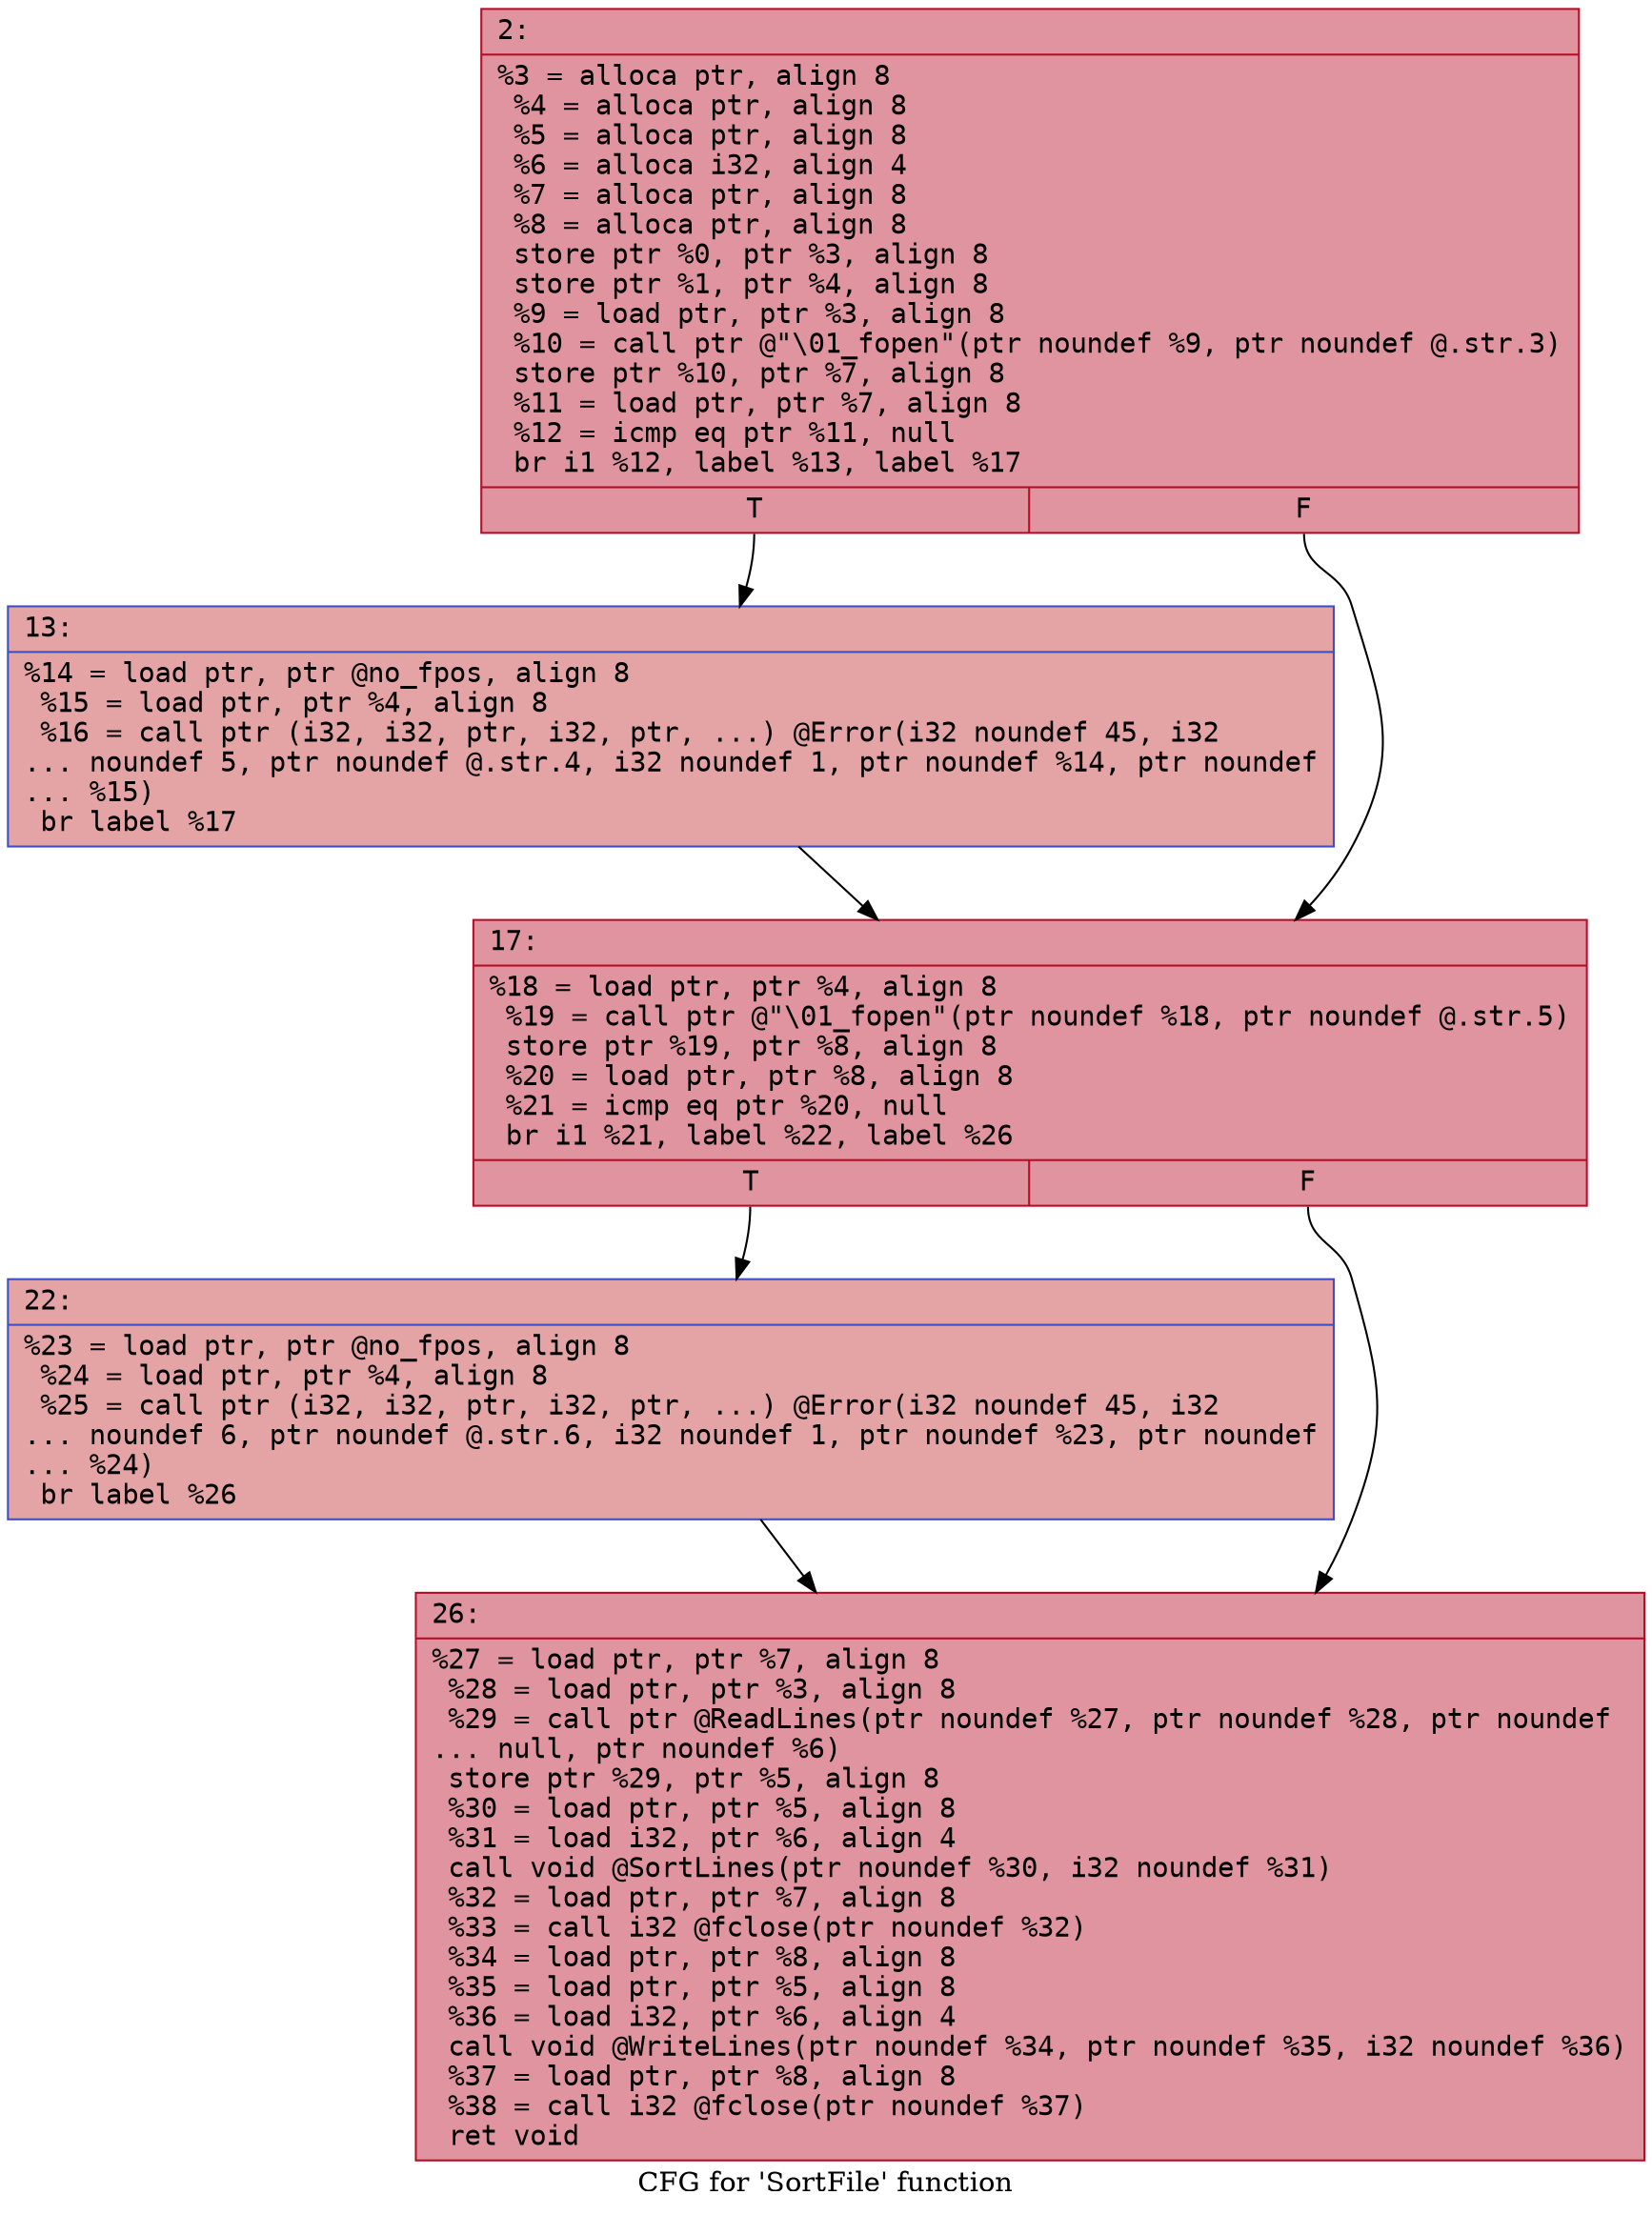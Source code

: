 digraph "CFG for 'SortFile' function" {
	label="CFG for 'SortFile' function";

	Node0x600003cf6c60 [shape=record,color="#b70d28ff", style=filled, fillcolor="#b70d2870" fontname="Courier",label="{2:\l|  %3 = alloca ptr, align 8\l  %4 = alloca ptr, align 8\l  %5 = alloca ptr, align 8\l  %6 = alloca i32, align 4\l  %7 = alloca ptr, align 8\l  %8 = alloca ptr, align 8\l  store ptr %0, ptr %3, align 8\l  store ptr %1, ptr %4, align 8\l  %9 = load ptr, ptr %3, align 8\l  %10 = call ptr @\"\\01_fopen\"(ptr noundef %9, ptr noundef @.str.3)\l  store ptr %10, ptr %7, align 8\l  %11 = load ptr, ptr %7, align 8\l  %12 = icmp eq ptr %11, null\l  br i1 %12, label %13, label %17\l|{<s0>T|<s1>F}}"];
	Node0x600003cf6c60:s0 -> Node0x600003cf6cb0[tooltip="2 -> 13\nProbability 37.50%" ];
	Node0x600003cf6c60:s1 -> Node0x600003cf6d00[tooltip="2 -> 17\nProbability 62.50%" ];
	Node0x600003cf6cb0 [shape=record,color="#3d50c3ff", style=filled, fillcolor="#c32e3170" fontname="Courier",label="{13:\l|  %14 = load ptr, ptr @no_fpos, align 8\l  %15 = load ptr, ptr %4, align 8\l  %16 = call ptr (i32, i32, ptr, i32, ptr, ...) @Error(i32 noundef 45, i32\l... noundef 5, ptr noundef @.str.4, i32 noundef 1, ptr noundef %14, ptr noundef\l... %15)\l  br label %17\l}"];
	Node0x600003cf6cb0 -> Node0x600003cf6d00[tooltip="13 -> 17\nProbability 100.00%" ];
	Node0x600003cf6d00 [shape=record,color="#b70d28ff", style=filled, fillcolor="#b70d2870" fontname="Courier",label="{17:\l|  %18 = load ptr, ptr %4, align 8\l  %19 = call ptr @\"\\01_fopen\"(ptr noundef %18, ptr noundef @.str.5)\l  store ptr %19, ptr %8, align 8\l  %20 = load ptr, ptr %8, align 8\l  %21 = icmp eq ptr %20, null\l  br i1 %21, label %22, label %26\l|{<s0>T|<s1>F}}"];
	Node0x600003cf6d00:s0 -> Node0x600003cf6d50[tooltip="17 -> 22\nProbability 37.50%" ];
	Node0x600003cf6d00:s1 -> Node0x600003cf6da0[tooltip="17 -> 26\nProbability 62.50%" ];
	Node0x600003cf6d50 [shape=record,color="#3d50c3ff", style=filled, fillcolor="#c32e3170" fontname="Courier",label="{22:\l|  %23 = load ptr, ptr @no_fpos, align 8\l  %24 = load ptr, ptr %4, align 8\l  %25 = call ptr (i32, i32, ptr, i32, ptr, ...) @Error(i32 noundef 45, i32\l... noundef 6, ptr noundef @.str.6, i32 noundef 1, ptr noundef %23, ptr noundef\l... %24)\l  br label %26\l}"];
	Node0x600003cf6d50 -> Node0x600003cf6da0[tooltip="22 -> 26\nProbability 100.00%" ];
	Node0x600003cf6da0 [shape=record,color="#b70d28ff", style=filled, fillcolor="#b70d2870" fontname="Courier",label="{26:\l|  %27 = load ptr, ptr %7, align 8\l  %28 = load ptr, ptr %3, align 8\l  %29 = call ptr @ReadLines(ptr noundef %27, ptr noundef %28, ptr noundef\l... null, ptr noundef %6)\l  store ptr %29, ptr %5, align 8\l  %30 = load ptr, ptr %5, align 8\l  %31 = load i32, ptr %6, align 4\l  call void @SortLines(ptr noundef %30, i32 noundef %31)\l  %32 = load ptr, ptr %7, align 8\l  %33 = call i32 @fclose(ptr noundef %32)\l  %34 = load ptr, ptr %8, align 8\l  %35 = load ptr, ptr %5, align 8\l  %36 = load i32, ptr %6, align 4\l  call void @WriteLines(ptr noundef %34, ptr noundef %35, i32 noundef %36)\l  %37 = load ptr, ptr %8, align 8\l  %38 = call i32 @fclose(ptr noundef %37)\l  ret void\l}"];
}
